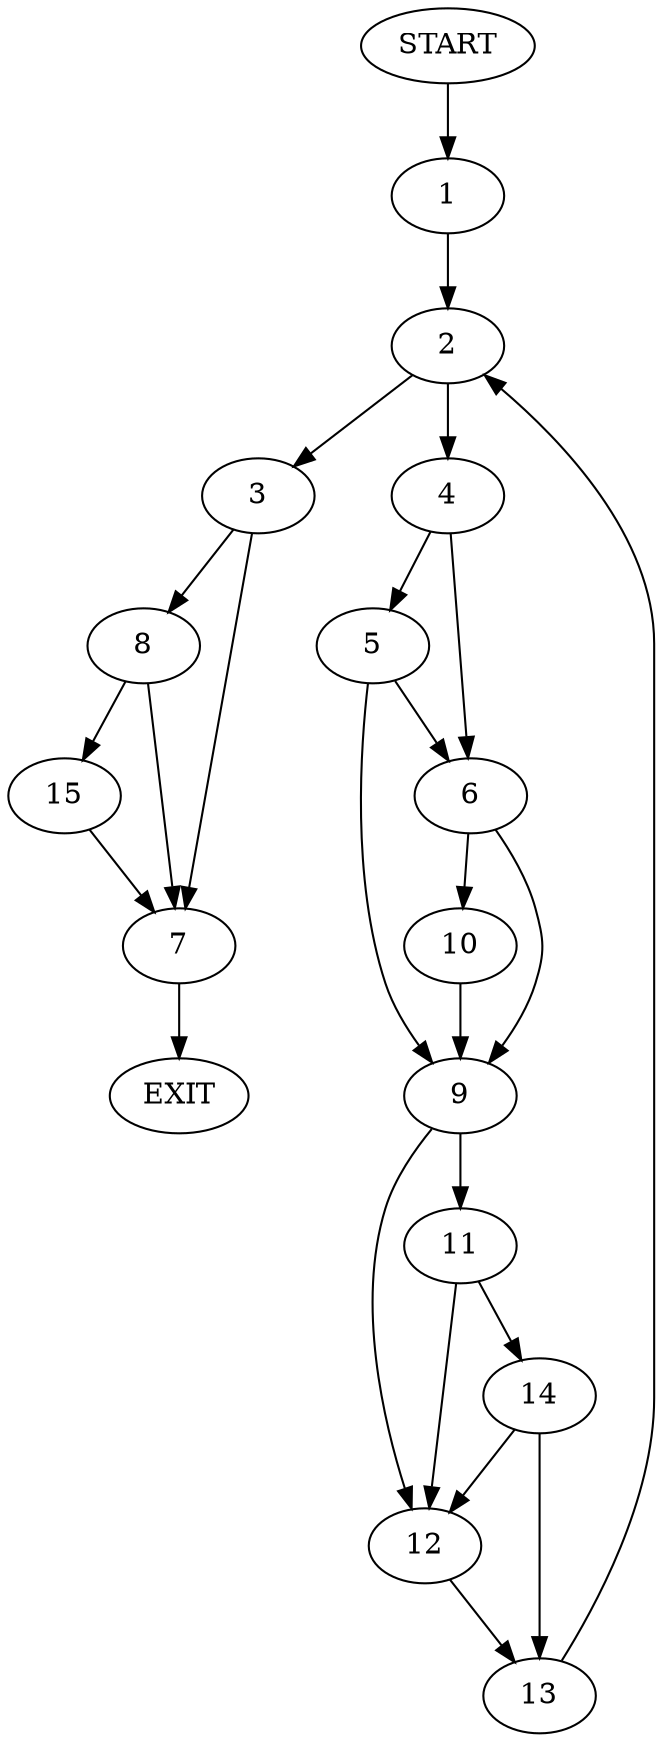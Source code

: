 digraph {
0 [label="START"]
16 [label="EXIT"]
0 -> 1
1 -> 2
2 -> 3
2 -> 4
4 -> 5
4 -> 6
3 -> 7
3 -> 8
5 -> 9
5 -> 6
6 -> 9
6 -> 10
9 -> 11
9 -> 12
10 -> 9
12 -> 13
11 -> 14
11 -> 12
14 -> 12
14 -> 13
13 -> 2
7 -> 16
8 -> 7
8 -> 15
15 -> 7
}
